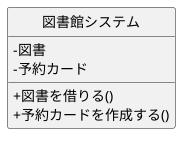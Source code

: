 @startuml 図書館システム-クラス図1

skinparam classAttributeIconSize 0
hide circle

class 図書館システム {
 -図書
 -予約カード

 +図書を借りる()
 +予約カードを作成する()
}

@enduml